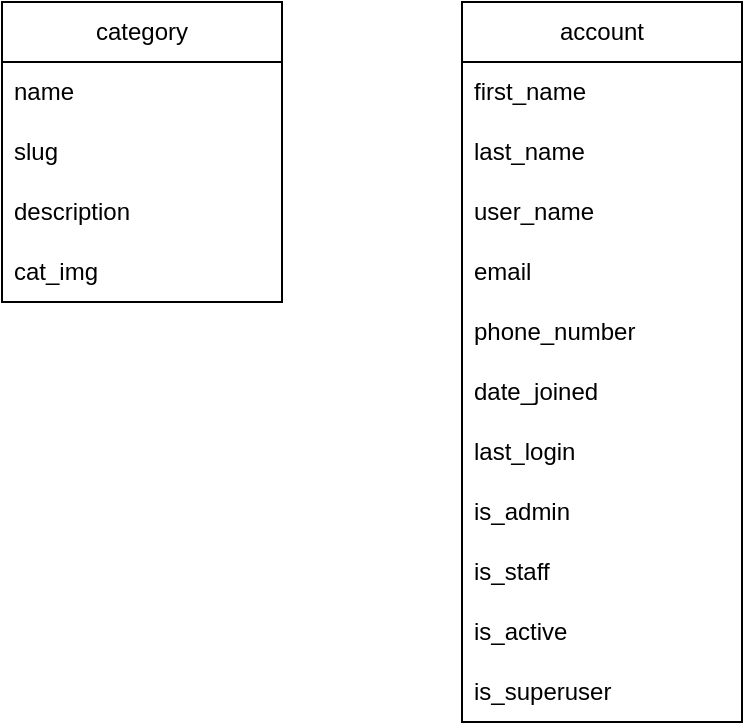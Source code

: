 <mxfile version="27.1.6">
  <diagram name="Trang-1" id="-btTAAFodcaj09pUueza">
    <mxGraphModel dx="983" dy="488" grid="1" gridSize="10" guides="1" tooltips="1" connect="1" arrows="1" fold="1" page="1" pageScale="1" pageWidth="827" pageHeight="1169" math="0" shadow="0">
      <root>
        <mxCell id="0" />
        <mxCell id="1" parent="0" />
        <mxCell id="956p6YLanfdPG4ual0sy-1" value="category" style="swimlane;fontStyle=0;childLayout=stackLayout;horizontal=1;startSize=30;horizontalStack=0;resizeParent=1;resizeParentMax=0;resizeLast=0;collapsible=1;marginBottom=0;whiteSpace=wrap;html=1;" vertex="1" parent="1">
          <mxGeometry x="90" y="230" width="140" height="150" as="geometry" />
        </mxCell>
        <mxCell id="956p6YLanfdPG4ual0sy-2" value="name" style="text;strokeColor=none;fillColor=none;align=left;verticalAlign=middle;spacingLeft=4;spacingRight=4;overflow=hidden;points=[[0,0.5],[1,0.5]];portConstraint=eastwest;rotatable=0;whiteSpace=wrap;html=1;" vertex="1" parent="956p6YLanfdPG4ual0sy-1">
          <mxGeometry y="30" width="140" height="30" as="geometry" />
        </mxCell>
        <mxCell id="956p6YLanfdPG4ual0sy-3" value="slug&lt;span style=&quot;white-space: pre;&quot;&gt;&#x9;&lt;/span&gt;" style="text;strokeColor=none;fillColor=none;align=left;verticalAlign=middle;spacingLeft=4;spacingRight=4;overflow=hidden;points=[[0,0.5],[1,0.5]];portConstraint=eastwest;rotatable=0;whiteSpace=wrap;html=1;" vertex="1" parent="956p6YLanfdPG4ual0sy-1">
          <mxGeometry y="60" width="140" height="30" as="geometry" />
        </mxCell>
        <mxCell id="956p6YLanfdPG4ual0sy-4" value="description" style="text;strokeColor=none;fillColor=none;align=left;verticalAlign=middle;spacingLeft=4;spacingRight=4;overflow=hidden;points=[[0,0.5],[1,0.5]];portConstraint=eastwest;rotatable=0;whiteSpace=wrap;html=1;" vertex="1" parent="956p6YLanfdPG4ual0sy-1">
          <mxGeometry y="90" width="140" height="30" as="geometry" />
        </mxCell>
        <mxCell id="956p6YLanfdPG4ual0sy-5" value="cat_img" style="text;strokeColor=none;fillColor=none;align=left;verticalAlign=middle;spacingLeft=4;spacingRight=4;overflow=hidden;points=[[0,0.5],[1,0.5]];portConstraint=eastwest;rotatable=0;whiteSpace=wrap;html=1;" vertex="1" parent="956p6YLanfdPG4ual0sy-1">
          <mxGeometry y="120" width="140" height="30" as="geometry" />
        </mxCell>
        <mxCell id="956p6YLanfdPG4ual0sy-6" value="account" style="swimlane;fontStyle=0;childLayout=stackLayout;horizontal=1;startSize=30;horizontalStack=0;resizeParent=1;resizeParentMax=0;resizeLast=0;collapsible=1;marginBottom=0;whiteSpace=wrap;html=1;" vertex="1" parent="1">
          <mxGeometry x="320" y="230" width="140" height="360" as="geometry" />
        </mxCell>
        <mxCell id="956p6YLanfdPG4ual0sy-7" value="first_name" style="text;strokeColor=none;fillColor=none;align=left;verticalAlign=middle;spacingLeft=4;spacingRight=4;overflow=hidden;points=[[0,0.5],[1,0.5]];portConstraint=eastwest;rotatable=0;whiteSpace=wrap;html=1;" vertex="1" parent="956p6YLanfdPG4ual0sy-6">
          <mxGeometry y="30" width="140" height="30" as="geometry" />
        </mxCell>
        <mxCell id="956p6YLanfdPG4ual0sy-8" value="last_name" style="text;strokeColor=none;fillColor=none;align=left;verticalAlign=middle;spacingLeft=4;spacingRight=4;overflow=hidden;points=[[0,0.5],[1,0.5]];portConstraint=eastwest;rotatable=0;whiteSpace=wrap;html=1;" vertex="1" parent="956p6YLanfdPG4ual0sy-6">
          <mxGeometry y="60" width="140" height="30" as="geometry" />
        </mxCell>
        <mxCell id="956p6YLanfdPG4ual0sy-9" value="user_name" style="text;strokeColor=none;fillColor=none;align=left;verticalAlign=middle;spacingLeft=4;spacingRight=4;overflow=hidden;points=[[0,0.5],[1,0.5]];portConstraint=eastwest;rotatable=0;whiteSpace=wrap;html=1;" vertex="1" parent="956p6YLanfdPG4ual0sy-6">
          <mxGeometry y="90" width="140" height="30" as="geometry" />
        </mxCell>
        <mxCell id="956p6YLanfdPG4ual0sy-10" value="email" style="text;strokeColor=none;fillColor=none;align=left;verticalAlign=middle;spacingLeft=4;spacingRight=4;overflow=hidden;points=[[0,0.5],[1,0.5]];portConstraint=eastwest;rotatable=0;whiteSpace=wrap;html=1;" vertex="1" parent="956p6YLanfdPG4ual0sy-6">
          <mxGeometry y="120" width="140" height="30" as="geometry" />
        </mxCell>
        <mxCell id="956p6YLanfdPG4ual0sy-11" value="phone_number" style="text;strokeColor=none;fillColor=none;align=left;verticalAlign=middle;spacingLeft=4;spacingRight=4;overflow=hidden;points=[[0,0.5],[1,0.5]];portConstraint=eastwest;rotatable=0;whiteSpace=wrap;html=1;" vertex="1" parent="956p6YLanfdPG4ual0sy-6">
          <mxGeometry y="150" width="140" height="30" as="geometry" />
        </mxCell>
        <mxCell id="956p6YLanfdPG4ual0sy-14" value="date_joined" style="text;strokeColor=none;fillColor=none;align=left;verticalAlign=middle;spacingLeft=4;spacingRight=4;overflow=hidden;points=[[0,0.5],[1,0.5]];portConstraint=eastwest;rotatable=0;whiteSpace=wrap;html=1;" vertex="1" parent="956p6YLanfdPG4ual0sy-6">
          <mxGeometry y="180" width="140" height="30" as="geometry" />
        </mxCell>
        <mxCell id="956p6YLanfdPG4ual0sy-16" value="last_login" style="text;strokeColor=none;fillColor=none;align=left;verticalAlign=middle;spacingLeft=4;spacingRight=4;overflow=hidden;points=[[0,0.5],[1,0.5]];portConstraint=eastwest;rotatable=0;whiteSpace=wrap;html=1;" vertex="1" parent="956p6YLanfdPG4ual0sy-6">
          <mxGeometry y="210" width="140" height="30" as="geometry" />
        </mxCell>
        <mxCell id="956p6YLanfdPG4ual0sy-13" value="is_admin" style="text;strokeColor=none;fillColor=none;align=left;verticalAlign=middle;spacingLeft=4;spacingRight=4;overflow=hidden;points=[[0,0.5],[1,0.5]];portConstraint=eastwest;rotatable=0;whiteSpace=wrap;html=1;" vertex="1" parent="956p6YLanfdPG4ual0sy-6">
          <mxGeometry y="240" width="140" height="30" as="geometry" />
        </mxCell>
        <mxCell id="956p6YLanfdPG4ual0sy-12" value="is_staff" style="text;strokeColor=none;fillColor=none;align=left;verticalAlign=middle;spacingLeft=4;spacingRight=4;overflow=hidden;points=[[0,0.5],[1,0.5]];portConstraint=eastwest;rotatable=0;whiteSpace=wrap;html=1;" vertex="1" parent="956p6YLanfdPG4ual0sy-6">
          <mxGeometry y="270" width="140" height="30" as="geometry" />
        </mxCell>
        <mxCell id="956p6YLanfdPG4ual0sy-15" value="is_active" style="text;strokeColor=none;fillColor=none;align=left;verticalAlign=middle;spacingLeft=4;spacingRight=4;overflow=hidden;points=[[0,0.5],[1,0.5]];portConstraint=eastwest;rotatable=0;whiteSpace=wrap;html=1;" vertex="1" parent="956p6YLanfdPG4ual0sy-6">
          <mxGeometry y="300" width="140" height="30" as="geometry" />
        </mxCell>
        <mxCell id="956p6YLanfdPG4ual0sy-17" value="is_superuser" style="text;strokeColor=none;fillColor=none;align=left;verticalAlign=middle;spacingLeft=4;spacingRight=4;overflow=hidden;points=[[0,0.5],[1,0.5]];portConstraint=eastwest;rotatable=0;whiteSpace=wrap;html=1;" vertex="1" parent="956p6YLanfdPG4ual0sy-6">
          <mxGeometry y="330" width="140" height="30" as="geometry" />
        </mxCell>
      </root>
    </mxGraphModel>
  </diagram>
</mxfile>

